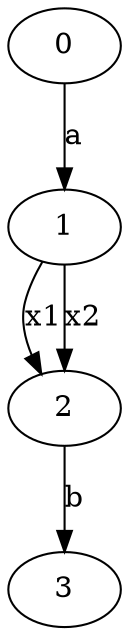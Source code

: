 digraph G {
0;1;2;3;
0 -> 1 [label="a"];
1 -> 2 [label="x1"];
1 -> 2 [label="x2"];
2 -> 3 [label="b"];
}